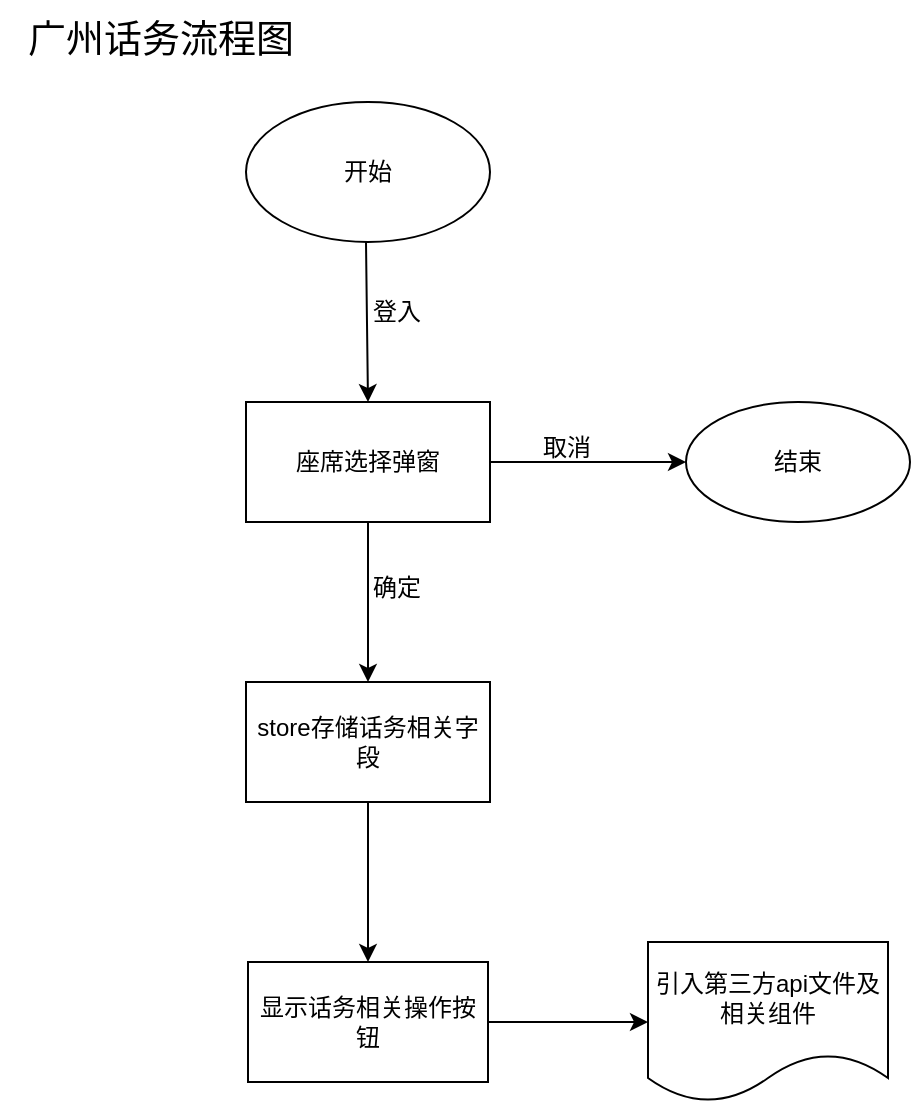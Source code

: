 <mxfile version="21.2.3" type="github">
  <diagram name="Page-1" id="E752s8ecZOMQSTiVJa-a">
    <mxGraphModel dx="936" dy="853" grid="1" gridSize="10" guides="1" tooltips="1" connect="1" arrows="1" fold="1" page="1" pageScale="1" pageWidth="850" pageHeight="1100" math="0" shadow="0">
      <root>
        <mxCell id="0" />
        <mxCell id="1" parent="0" />
        <mxCell id="wen-kGt72NZRgjMQNoOL-12" value="" style="edgeStyle=orthogonalEdgeStyle;rounded=0;orthogonalLoop=1;jettySize=auto;html=1;" edge="1" parent="1" source="wen-kGt72NZRgjMQNoOL-1" target="wen-kGt72NZRgjMQNoOL-11">
          <mxGeometry relative="1" as="geometry" />
        </mxCell>
        <mxCell id="wen-kGt72NZRgjMQNoOL-15" value="" style="edgeStyle=orthogonalEdgeStyle;rounded=0;orthogonalLoop=1;jettySize=auto;html=1;" edge="1" parent="1" source="wen-kGt72NZRgjMQNoOL-1" target="wen-kGt72NZRgjMQNoOL-14">
          <mxGeometry relative="1" as="geometry" />
        </mxCell>
        <mxCell id="wen-kGt72NZRgjMQNoOL-1" value="座席选择弹窗" style="rounded=0;whiteSpace=wrap;html=1;" vertex="1" parent="1">
          <mxGeometry x="133" y="201" width="122" height="60" as="geometry" />
        </mxCell>
        <mxCell id="wen-kGt72NZRgjMQNoOL-3" value="" style="edgeStyle=orthogonalEdgeStyle;rounded=0;orthogonalLoop=1;jettySize=auto;html=1;" edge="1" parent="1" target="wen-kGt72NZRgjMQNoOL-1">
          <mxGeometry relative="1" as="geometry">
            <mxPoint x="193" y="121.0" as="sourcePoint" />
          </mxGeometry>
        </mxCell>
        <mxCell id="wen-kGt72NZRgjMQNoOL-2" value="开始" style="ellipse;whiteSpace=wrap;html=1;" vertex="1" parent="1">
          <mxGeometry x="133" y="51" width="122" height="70" as="geometry" />
        </mxCell>
        <mxCell id="wen-kGt72NZRgjMQNoOL-4" value="登入" style="text;html=1;align=center;verticalAlign=middle;resizable=0;points=[];autosize=1;strokeColor=none;fillColor=none;" vertex="1" parent="1">
          <mxGeometry x="183" y="141" width="50" height="30" as="geometry" />
        </mxCell>
        <mxCell id="wen-kGt72NZRgjMQNoOL-11" value="结束" style="ellipse;whiteSpace=wrap;html=1;rounded=0;" vertex="1" parent="1">
          <mxGeometry x="353" y="201" width="112" height="60" as="geometry" />
        </mxCell>
        <mxCell id="wen-kGt72NZRgjMQNoOL-13" value="取消" style="text;html=1;align=center;verticalAlign=middle;resizable=0;points=[];autosize=1;strokeColor=none;fillColor=none;" vertex="1" parent="1">
          <mxGeometry x="268" y="209" width="50" height="30" as="geometry" />
        </mxCell>
        <mxCell id="wen-kGt72NZRgjMQNoOL-18" value="" style="edgeStyle=orthogonalEdgeStyle;rounded=0;orthogonalLoop=1;jettySize=auto;html=1;" edge="1" parent="1" source="wen-kGt72NZRgjMQNoOL-14" target="wen-kGt72NZRgjMQNoOL-17">
          <mxGeometry relative="1" as="geometry" />
        </mxCell>
        <mxCell id="wen-kGt72NZRgjMQNoOL-14" value="store存储话务相关字段" style="whiteSpace=wrap;html=1;rounded=0;" vertex="1" parent="1">
          <mxGeometry x="133" y="341" width="122" height="60" as="geometry" />
        </mxCell>
        <mxCell id="wen-kGt72NZRgjMQNoOL-16" value="确定" style="text;html=1;align=center;verticalAlign=middle;resizable=0;points=[];autosize=1;strokeColor=none;fillColor=none;" vertex="1" parent="1">
          <mxGeometry x="183" y="279" width="50" height="30" as="geometry" />
        </mxCell>
        <mxCell id="wen-kGt72NZRgjMQNoOL-20" value="" style="edgeStyle=orthogonalEdgeStyle;rounded=0;orthogonalLoop=1;jettySize=auto;html=1;" edge="1" parent="1" source="wen-kGt72NZRgjMQNoOL-17" target="wen-kGt72NZRgjMQNoOL-19">
          <mxGeometry relative="1" as="geometry" />
        </mxCell>
        <mxCell id="wen-kGt72NZRgjMQNoOL-17" value="显示话务相关操作按钮" style="whiteSpace=wrap;html=1;rounded=0;" vertex="1" parent="1">
          <mxGeometry x="134" y="481" width="120" height="60" as="geometry" />
        </mxCell>
        <mxCell id="wen-kGt72NZRgjMQNoOL-19" value="引入第三方api文件及相关组件" style="shape=document;whiteSpace=wrap;html=1;boundedLbl=1;rounded=0;" vertex="1" parent="1">
          <mxGeometry x="334" y="471" width="120" height="80" as="geometry" />
        </mxCell>
        <mxCell id="wen-kGt72NZRgjMQNoOL-21" value="&lt;font style=&quot;font-size: 19px;&quot;&gt;广州话务流程图&lt;/font&gt;" style="text;html=1;align=center;verticalAlign=middle;resizable=0;points=[];autosize=1;strokeColor=none;fillColor=none;" vertex="1" parent="1">
          <mxGeometry x="10" width="160" height="40" as="geometry" />
        </mxCell>
      </root>
    </mxGraphModel>
  </diagram>
</mxfile>
